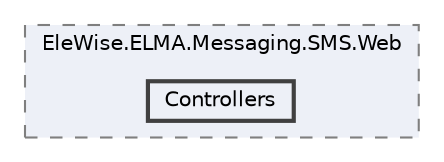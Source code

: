 digraph "Web/Modules/EleWise.ELMA.Messaging.SMS.Web/Controllers"
{
 // LATEX_PDF_SIZE
  bgcolor="transparent";
  edge [fontname=Helvetica,fontsize=10,labelfontname=Helvetica,labelfontsize=10];
  node [fontname=Helvetica,fontsize=10,shape=box,height=0.2,width=0.4];
  compound=true
  subgraph clusterdir_f04b4080923155bf7082513efd77c585 {
    graph [ bgcolor="#edf0f7", pencolor="grey50", label="EleWise.ELMA.Messaging.SMS.Web", fontname=Helvetica,fontsize=10 style="filled,dashed", URL="dir_f04b4080923155bf7082513efd77c585.html",tooltip=""]
  dir_c658e4e3a49a118b02a02d3a6e22d097 [label="Controllers", fillcolor="#edf0f7", color="grey25", style="filled,bold", URL="dir_c658e4e3a49a118b02a02d3a6e22d097.html",tooltip=""];
  }
}
